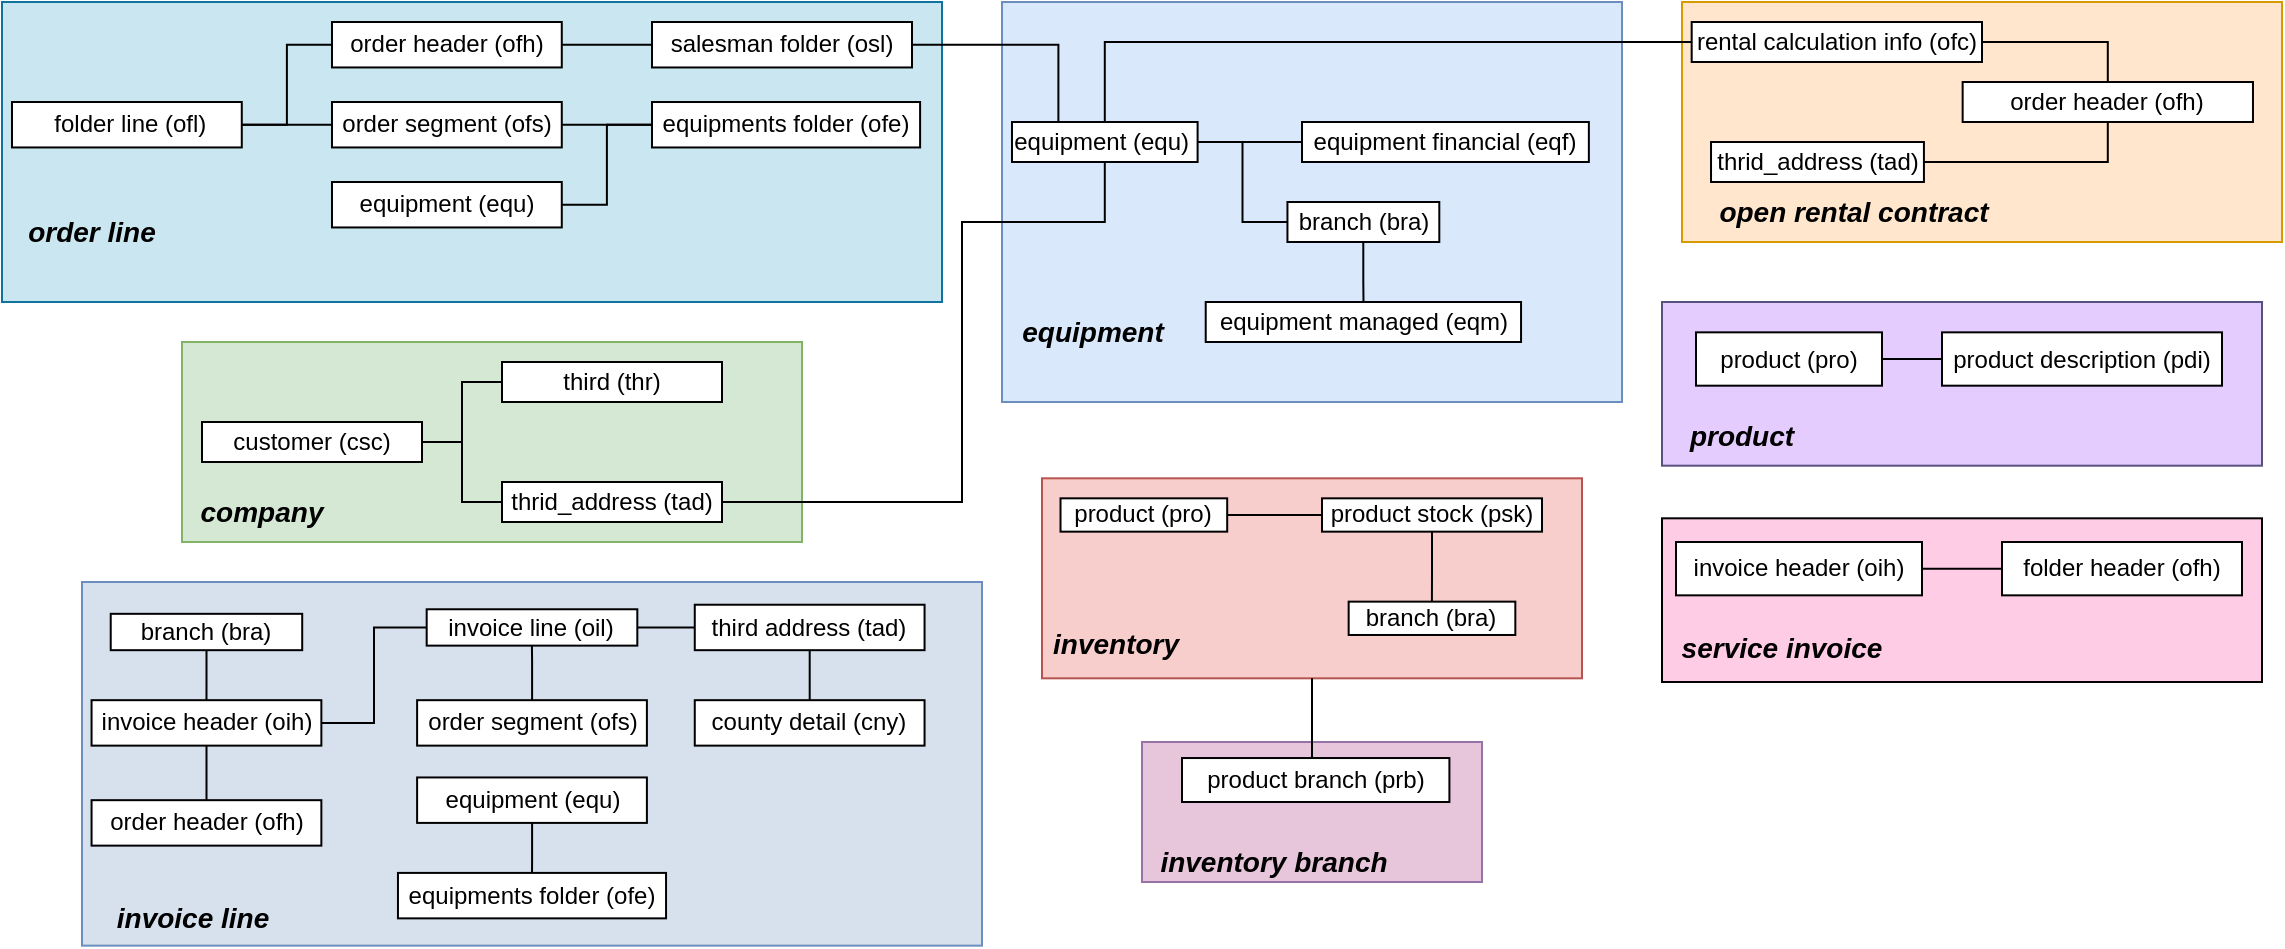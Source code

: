 <mxfile version="24.7.6">
  <diagram name="Page-1" id="41pqTYPd_riMHyJvnsnR">
    <mxGraphModel dx="2280" dy="790" grid="1" gridSize="10" guides="1" tooltips="1" connect="1" arrows="1" fold="1" page="1" pageScale="1" pageWidth="850" pageHeight="1100" math="0" shadow="0">
      <root>
        <mxCell id="0" />
        <mxCell id="1" parent="0" />
        <mxCell id="yc0b7z2JyAOwI02-eopd-51" value="" style="group" parent="1" vertex="1" connectable="0">
          <mxGeometry x="440" y="258.16" width="270" height="100" as="geometry" />
        </mxCell>
        <mxCell id="yc0b7z2JyAOwI02-eopd-43" value="" style="rounded=0;whiteSpace=wrap;html=1;fillColor=#f8cecc;strokeColor=#b85450;" parent="yc0b7z2JyAOwI02-eopd-51" vertex="1">
          <mxGeometry width="270" height="100" as="geometry" />
        </mxCell>
        <mxCell id="yc0b7z2JyAOwI02-eopd-49" value="" style="edgeStyle=orthogonalEdgeStyle;rounded=0;orthogonalLoop=1;jettySize=auto;html=1;endArrow=none;endFill=0;" parent="yc0b7z2JyAOwI02-eopd-51" source="yc0b7z2JyAOwI02-eopd-46" target="yc0b7z2JyAOwI02-eopd-47" edge="1">
          <mxGeometry relative="1" as="geometry" />
        </mxCell>
        <mxCell id="yc0b7z2JyAOwI02-eopd-46" value="product stock (psk)" style="rounded=0;whiteSpace=wrap;html=1;movable=1;resizable=1;rotatable=1;deletable=1;editable=1;locked=0;connectable=1;" parent="yc0b7z2JyAOwI02-eopd-51" vertex="1">
          <mxGeometry x="140" y="10.003" width="110.0" height="16.667" as="geometry" />
        </mxCell>
        <mxCell id="yc0b7z2JyAOwI02-eopd-48" value="" style="edgeStyle=orthogonalEdgeStyle;rounded=0;orthogonalLoop=1;jettySize=auto;html=1;endArrow=none;endFill=0;" parent="yc0b7z2JyAOwI02-eopd-51" source="yc0b7z2JyAOwI02-eopd-44" target="yc0b7z2JyAOwI02-eopd-46" edge="1">
          <mxGeometry relative="1" as="geometry" />
        </mxCell>
        <mxCell id="yc0b7z2JyAOwI02-eopd-44" value="product (pro)" style="rounded=0;whiteSpace=wrap;html=1;movable=1;resizable=1;rotatable=1;deletable=1;editable=1;locked=0;connectable=1;" parent="yc0b7z2JyAOwI02-eopd-51" vertex="1">
          <mxGeometry x="9.259" y="10.003" width="83.333" height="16.667" as="geometry" />
        </mxCell>
        <mxCell id="yc0b7z2JyAOwI02-eopd-47" value="branch (bra)" style="rounded=0;whiteSpace=wrap;html=1;movable=1;resizable=1;rotatable=1;deletable=1;editable=1;locked=0;connectable=1;" parent="yc0b7z2JyAOwI02-eopd-51" vertex="1">
          <mxGeometry x="153.33" y="61.667" width="83.333" height="16.667" as="geometry" />
        </mxCell>
        <mxCell id="yc0b7z2JyAOwI02-eopd-50" value="&lt;b&gt;&lt;i style=&quot;&quot;&gt;&lt;font style=&quot;font-size: 14px;&quot;&gt;inventory&lt;/font&gt;&lt;/i&gt;&lt;/b&gt;" style="text;html=1;align=center;verticalAlign=middle;whiteSpace=wrap;rounded=0;movable=1;resizable=1;rotatable=1;deletable=1;editable=1;locked=0;connectable=1;" parent="yc0b7z2JyAOwI02-eopd-51" vertex="1">
          <mxGeometry x="9.259" y="70" width="55.556" height="25" as="geometry" />
        </mxCell>
        <mxCell id="yc0b7z2JyAOwI02-eopd-84" value="" style="group" parent="1" vertex="1" connectable="0">
          <mxGeometry x="-40" y="310" width="450" height="181.82" as="geometry" />
        </mxCell>
        <mxCell id="yc0b7z2JyAOwI02-eopd-61" value="" style="rounded=0;whiteSpace=wrap;html=1;fillColor=#d7e1ee;strokeColor=#6c8ebf;" parent="yc0b7z2JyAOwI02-eopd-84" vertex="1">
          <mxGeometry width="450" height="181.82" as="geometry" />
        </mxCell>
        <mxCell id="yc0b7z2JyAOwI02-eopd-71" value="" style="edgeStyle=orthogonalEdgeStyle;rounded=0;orthogonalLoop=1;jettySize=auto;html=1;entryX=0;entryY=0.5;entryDx=0;entryDy=0;endArrow=none;endFill=0;" parent="yc0b7z2JyAOwI02-eopd-84" source="yc0b7z2JyAOwI02-eopd-62" target="yc0b7z2JyAOwI02-eopd-63" edge="1">
          <mxGeometry relative="1" as="geometry" />
        </mxCell>
        <mxCell id="yc0b7z2JyAOwI02-eopd-62" value="invoice header (oih)" style="rounded=0;whiteSpace=wrap;html=1;" parent="yc0b7z2JyAOwI02-eopd-84" vertex="1">
          <mxGeometry x="4.787" y="59.092" width="114.894" height="22.727" as="geometry" />
        </mxCell>
        <mxCell id="yc0b7z2JyAOwI02-eopd-63" value="invoice line (oil)" style="rounded=0;whiteSpace=wrap;html=1;" parent="yc0b7z2JyAOwI02-eopd-84" vertex="1">
          <mxGeometry x="172.34" y="13.637" width="105.319" height="18.182" as="geometry" />
        </mxCell>
        <mxCell id="yc0b7z2JyAOwI02-eopd-72" value="" style="edgeStyle=orthogonalEdgeStyle;rounded=0;orthogonalLoop=1;jettySize=auto;html=1;endArrow=none;endFill=0;" parent="yc0b7z2JyAOwI02-eopd-84" source="yc0b7z2JyAOwI02-eopd-65" target="yc0b7z2JyAOwI02-eopd-62" edge="1">
          <mxGeometry relative="1" as="geometry" />
        </mxCell>
        <mxCell id="yc0b7z2JyAOwI02-eopd-65" value="order header (ofh)" style="rounded=0;whiteSpace=wrap;html=1;" parent="yc0b7z2JyAOwI02-eopd-84" vertex="1">
          <mxGeometry x="4.787" y="109.091" width="114.894" height="22.727" as="geometry" />
        </mxCell>
        <mxCell id="yc0b7z2JyAOwI02-eopd-73" value="" style="edgeStyle=orthogonalEdgeStyle;rounded=0;orthogonalLoop=1;jettySize=auto;html=1;endArrow=none;endFill=0;" parent="yc0b7z2JyAOwI02-eopd-84" source="yc0b7z2JyAOwI02-eopd-66" target="yc0b7z2JyAOwI02-eopd-63" edge="1">
          <mxGeometry relative="1" as="geometry" />
        </mxCell>
        <mxCell id="yc0b7z2JyAOwI02-eopd-66" value="order segment (ofs)" style="rounded=0;whiteSpace=wrap;html=1;" parent="yc0b7z2JyAOwI02-eopd-84" vertex="1">
          <mxGeometry x="167.553" y="59.092" width="114.894" height="22.727" as="geometry" />
        </mxCell>
        <mxCell id="yc0b7z2JyAOwI02-eopd-76" value="" style="edgeStyle=orthogonalEdgeStyle;rounded=0;orthogonalLoop=1;jettySize=auto;html=1;endArrow=none;endFill=0;" parent="yc0b7z2JyAOwI02-eopd-84" source="yc0b7z2JyAOwI02-eopd-67" target="yc0b7z2JyAOwI02-eopd-68" edge="1">
          <mxGeometry relative="1" as="geometry" />
        </mxCell>
        <mxCell id="yc0b7z2JyAOwI02-eopd-67" value="county detail (cny)" style="rounded=0;whiteSpace=wrap;html=1;" parent="yc0b7z2JyAOwI02-eopd-84" vertex="1">
          <mxGeometry x="306.383" y="59.092" width="114.894" height="22.727" as="geometry" />
        </mxCell>
        <mxCell id="yc0b7z2JyAOwI02-eopd-74" value="" style="edgeStyle=orthogonalEdgeStyle;rounded=0;orthogonalLoop=1;jettySize=auto;html=1;entryX=1;entryY=0.5;entryDx=0;entryDy=0;endArrow=none;endFill=0;" parent="yc0b7z2JyAOwI02-eopd-84" source="yc0b7z2JyAOwI02-eopd-68" target="yc0b7z2JyAOwI02-eopd-63" edge="1">
          <mxGeometry relative="1" as="geometry" />
        </mxCell>
        <mxCell id="yc0b7z2JyAOwI02-eopd-68" value="third address (tad)" style="rounded=0;whiteSpace=wrap;html=1;" parent="yc0b7z2JyAOwI02-eopd-84" vertex="1">
          <mxGeometry x="306.383" y="11.364" width="114.894" height="22.727" as="geometry" />
        </mxCell>
        <mxCell id="yc0b7z2JyAOwI02-eopd-77" value="" style="edgeStyle=orthogonalEdgeStyle;rounded=0;orthogonalLoop=1;jettySize=auto;html=1;endArrow=none;endFill=0;" parent="yc0b7z2JyAOwI02-eopd-84" source="yc0b7z2JyAOwI02-eopd-69" target="yc0b7z2JyAOwI02-eopd-70" edge="1">
          <mxGeometry relative="1" as="geometry" />
        </mxCell>
        <mxCell id="yc0b7z2JyAOwI02-eopd-69" value="equipment (equ)" style="rounded=0;whiteSpace=wrap;html=1;" parent="yc0b7z2JyAOwI02-eopd-84" vertex="1">
          <mxGeometry x="167.553" y="97.728" width="114.894" height="22.727" as="geometry" />
        </mxCell>
        <mxCell id="yc0b7z2JyAOwI02-eopd-70" value="equipments folder (ofe)" style="rounded=0;whiteSpace=wrap;html=1;" parent="yc0b7z2JyAOwI02-eopd-84" vertex="1">
          <mxGeometry x="157.979" y="145.456" width="134.043" height="22.727" as="geometry" />
        </mxCell>
        <mxCell id="yc0b7z2JyAOwI02-eopd-78" value="" style="edgeStyle=orthogonalEdgeStyle;rounded=0;orthogonalLoop=1;jettySize=auto;html=1;entryX=0.5;entryY=0;entryDx=0;entryDy=0;endArrow=none;endFill=0;" parent="yc0b7z2JyAOwI02-eopd-84" source="yc0b7z2JyAOwI02-eopd-64" target="yc0b7z2JyAOwI02-eopd-62" edge="1">
          <mxGeometry relative="1" as="geometry" />
        </mxCell>
        <mxCell id="yc0b7z2JyAOwI02-eopd-64" value="branch (bra)" style="rounded=0;whiteSpace=wrap;html=1;" parent="yc0b7z2JyAOwI02-eopd-84" vertex="1">
          <mxGeometry x="14.362" y="15.909" width="95.745" height="18.182" as="geometry" />
        </mxCell>
        <mxCell id="yc0b7z2JyAOwI02-eopd-83" value="&lt;b&gt;&lt;i&gt;&lt;font style=&quot;font-size: 14px;&quot;&gt;invoice line&lt;/font&gt;&lt;/i&gt;&lt;/b&gt;" style="text;html=1;align=center;verticalAlign=middle;whiteSpace=wrap;rounded=0;" parent="yc0b7z2JyAOwI02-eopd-84" vertex="1">
          <mxGeometry x="4.787" y="154.547" width="100.532" height="27.273" as="geometry" />
        </mxCell>
        <mxCell id="yc0b7z2JyAOwI02-eopd-112" value="" style="group" parent="1" vertex="1" connectable="0">
          <mxGeometry x="10" y="190" width="310" height="100" as="geometry" />
        </mxCell>
        <mxCell id="AH0mW90PFepYvcTX2wYN-65" value="" style="rounded=0;whiteSpace=wrap;html=1;fillColor=#d5e8d4;strokeColor=#82b366;" parent="yc0b7z2JyAOwI02-eopd-112" vertex="1">
          <mxGeometry width="310" height="100" as="geometry" />
        </mxCell>
        <mxCell id="AH0mW90PFepYvcTX2wYN-71" style="edgeStyle=orthogonalEdgeStyle;rounded=0;orthogonalLoop=1;jettySize=auto;html=1;entryX=0;entryY=0.5;entryDx=0;entryDy=0;endArrow=none;endFill=0;" parent="yc0b7z2JyAOwI02-eopd-112" source="AH0mW90PFepYvcTX2wYN-46" target="AH0mW90PFepYvcTX2wYN-55" edge="1">
          <mxGeometry relative="1" as="geometry" />
        </mxCell>
        <mxCell id="yc0b7z2JyAOwI02-eopd-111" style="edgeStyle=orthogonalEdgeStyle;rounded=0;orthogonalLoop=1;jettySize=auto;html=1;entryX=0;entryY=0.5;entryDx=0;entryDy=0;endArrow=none;endFill=0;" parent="yc0b7z2JyAOwI02-eopd-112" source="AH0mW90PFepYvcTX2wYN-46" target="AH0mW90PFepYvcTX2wYN-47" edge="1">
          <mxGeometry relative="1" as="geometry" />
        </mxCell>
        <mxCell id="AH0mW90PFepYvcTX2wYN-46" value="customer (csc)" style="rounded=0;whiteSpace=wrap;html=1;" parent="yc0b7z2JyAOwI02-eopd-112" vertex="1">
          <mxGeometry x="10" y="40" width="110" height="20" as="geometry" />
        </mxCell>
        <mxCell id="AH0mW90PFepYvcTX2wYN-47" value="thrid_address (tad)" style="rounded=0;whiteSpace=wrap;html=1;" parent="yc0b7z2JyAOwI02-eopd-112" vertex="1">
          <mxGeometry x="160" y="70" width="110" height="20" as="geometry" />
        </mxCell>
        <mxCell id="AH0mW90PFepYvcTX2wYN-55" value="third (thr)" style="rounded=0;whiteSpace=wrap;html=1;" parent="yc0b7z2JyAOwI02-eopd-112" vertex="1">
          <mxGeometry x="160" y="10" width="110" height="20" as="geometry" />
        </mxCell>
        <mxCell id="AH0mW90PFepYvcTX2wYN-75" value="&lt;b&gt;&lt;font style=&quot;font-size: 14px;&quot;&gt;&lt;i&gt;company&lt;/i&gt;&lt;/font&gt;&lt;/b&gt;" style="text;html=1;align=center;verticalAlign=middle;whiteSpace=wrap;rounded=0;" parent="yc0b7z2JyAOwI02-eopd-112" vertex="1">
          <mxGeometry x="10" y="70" width="60" height="30" as="geometry" />
        </mxCell>
        <mxCell id="yc0b7z2JyAOwI02-eopd-115" value="" style="group" parent="1" vertex="1" connectable="0">
          <mxGeometry x="420" y="20" width="310" height="200" as="geometry" />
        </mxCell>
        <mxCell id="AH0mW90PFepYvcTX2wYN-17" value="" style="rounded=0;whiteSpace=wrap;html=1;fillColor=#dae8fc;strokeColor=#6c8ebf;" parent="yc0b7z2JyAOwI02-eopd-115" vertex="1">
          <mxGeometry width="310" height="200" as="geometry" />
        </mxCell>
        <mxCell id="yc0b7z2JyAOwI02-eopd-32" style="edgeStyle=orthogonalEdgeStyle;rounded=0;orthogonalLoop=1;jettySize=auto;html=1;entryX=0;entryY=0.5;entryDx=0;entryDy=0;endArrow=none;endFill=0;" parent="yc0b7z2JyAOwI02-eopd-115" source="AH0mW90PFepYvcTX2wYN-4" target="AH0mW90PFepYvcTX2wYN-18" edge="1">
          <mxGeometry relative="1" as="geometry" />
        </mxCell>
        <mxCell id="yc0b7z2JyAOwI02-eopd-113" style="edgeStyle=orthogonalEdgeStyle;rounded=0;orthogonalLoop=1;jettySize=auto;html=1;entryX=0;entryY=0.5;entryDx=0;entryDy=0;endArrow=none;endFill=0;" parent="yc0b7z2JyAOwI02-eopd-115" source="AH0mW90PFepYvcTX2wYN-4" target="AH0mW90PFepYvcTX2wYN-20" edge="1">
          <mxGeometry relative="1" as="geometry" />
        </mxCell>
        <mxCell id="AH0mW90PFepYvcTX2wYN-4" value="equipment (equ)&amp;nbsp;" style="whiteSpace=wrap;html=1;rounded=0;" parent="yc0b7z2JyAOwI02-eopd-115" vertex="1">
          <mxGeometry x="4.995" y="60.0" width="92.806" height="20" as="geometry" />
        </mxCell>
        <mxCell id="yc0b7z2JyAOwI02-eopd-33" style="edgeStyle=orthogonalEdgeStyle;rounded=0;orthogonalLoop=1;jettySize=auto;html=1;endArrow=none;endFill=0;" parent="yc0b7z2JyAOwI02-eopd-115" source="AH0mW90PFepYvcTX2wYN-18" target="AH0mW90PFepYvcTX2wYN-22" edge="1">
          <mxGeometry relative="1" as="geometry" />
        </mxCell>
        <mxCell id="AH0mW90PFepYvcTX2wYN-18" value="branch (bra)" style="whiteSpace=wrap;html=1;rounded=0;" parent="yc0b7z2JyAOwI02-eopd-115" vertex="1">
          <mxGeometry x="142.724" y="100.0" width="75.932" height="20" as="geometry" />
        </mxCell>
        <mxCell id="AH0mW90PFepYvcTX2wYN-20" value="equipment financial (eqf)" style="whiteSpace=wrap;html=1;rounded=0;" parent="yc0b7z2JyAOwI02-eopd-115" vertex="1">
          <mxGeometry x="150.003" y="60" width="143.427" height="20" as="geometry" />
        </mxCell>
        <mxCell id="AH0mW90PFepYvcTX2wYN-22" value="equipment managed (eqm)" style="whiteSpace=wrap;html=1;rounded=0;" parent="yc0b7z2JyAOwI02-eopd-115" vertex="1">
          <mxGeometry x="101.861" y="150" width="157.666" height="20" as="geometry" />
        </mxCell>
        <mxCell id="AH0mW90PFepYvcTX2wYN-77" value="&lt;b&gt;&lt;font style=&quot;font-size: 14px;&quot;&gt;&lt;i&gt;equipment&lt;/i&gt;&lt;/font&gt;&lt;/b&gt;" style="text;html=1;align=center;verticalAlign=middle;whiteSpace=wrap;rounded=0;" parent="yc0b7z2JyAOwI02-eopd-115" vertex="1">
          <mxGeometry x="19.995" y="150" width="50.621" height="30" as="geometry" />
        </mxCell>
        <mxCell id="yc0b7z2JyAOwI02-eopd-110" style="edgeStyle=orthogonalEdgeStyle;rounded=0;orthogonalLoop=1;jettySize=auto;html=1;entryX=1;entryY=0.5;entryDx=0;entryDy=0;endArrow=none;endFill=0;" parent="1" source="AH0mW90PFepYvcTX2wYN-4" target="AH0mW90PFepYvcTX2wYN-47" edge="1">
          <mxGeometry relative="1" as="geometry">
            <Array as="points">
              <mxPoint x="471" y="130" />
              <mxPoint x="400" y="130" />
              <mxPoint x="400" y="270" />
            </Array>
          </mxGeometry>
        </mxCell>
        <mxCell id="yc0b7z2JyAOwI02-eopd-24" value="" style="group" parent="1" vertex="1" connectable="0">
          <mxGeometry x="760" y="20" width="300" height="120" as="geometry" />
        </mxCell>
        <mxCell id="yc0b7z2JyAOwI02-eopd-5" value="" style="rounded=0;whiteSpace=wrap;html=1;fillColor=#ffe6cc;strokeColor=#d79b00;" parent="yc0b7z2JyAOwI02-eopd-24" vertex="1">
          <mxGeometry width="300" height="120" as="geometry" />
        </mxCell>
        <mxCell id="yc0b7z2JyAOwI02-eopd-23" style="edgeStyle=orthogonalEdgeStyle;rounded=0;orthogonalLoop=1;jettySize=auto;html=1;exitX=1;exitY=0.5;exitDx=0;exitDy=0;entryX=0.5;entryY=0;entryDx=0;entryDy=0;endArrow=none;endFill=0;" parent="yc0b7z2JyAOwI02-eopd-24" source="yc0b7z2JyAOwI02-eopd-6" target="yc0b7z2JyAOwI02-eopd-13" edge="1">
          <mxGeometry relative="1" as="geometry" />
        </mxCell>
        <mxCell id="yc0b7z2JyAOwI02-eopd-6" value="rental calculation info (ofc)" style="rounded=0;whiteSpace=wrap;html=1;" parent="yc0b7z2JyAOwI02-eopd-24" vertex="1">
          <mxGeometry x="4.839" y="10" width="145.161" height="20" as="geometry" />
        </mxCell>
        <mxCell id="yc0b7z2JyAOwI02-eopd-8" value="&lt;b&gt;&lt;i&gt;&lt;font style=&quot;font-size: 14px;&quot;&gt;open rental contract&lt;/font&gt;&lt;/i&gt;&lt;/b&gt;" style="text;html=1;align=center;verticalAlign=middle;whiteSpace=wrap;rounded=0;" parent="yc0b7z2JyAOwI02-eopd-24" vertex="1">
          <mxGeometry y="90" width="171.61" height="30" as="geometry" />
        </mxCell>
        <mxCell id="yc0b7z2JyAOwI02-eopd-13" value="order header (ofh)" style="rounded=0;whiteSpace=wrap;html=1;" parent="yc0b7z2JyAOwI02-eopd-24" vertex="1">
          <mxGeometry x="140.323" y="40" width="145.161" height="20" as="geometry" />
        </mxCell>
        <mxCell id="yc0b7z2JyAOwI02-eopd-25" value="" style="edgeStyle=orthogonalEdgeStyle;rounded=0;orthogonalLoop=1;jettySize=auto;html=1;endArrow=none;endFill=0;" parent="yc0b7z2JyAOwI02-eopd-24" source="yc0b7z2JyAOwI02-eopd-14" target="yc0b7z2JyAOwI02-eopd-13" edge="1">
          <mxGeometry relative="1" as="geometry">
            <Array as="points">
              <mxPoint x="212.903" y="80" />
            </Array>
          </mxGeometry>
        </mxCell>
        <mxCell id="yc0b7z2JyAOwI02-eopd-14" value="thrid_address (tad)" style="rounded=0;whiteSpace=wrap;html=1;" parent="yc0b7z2JyAOwI02-eopd-24" vertex="1">
          <mxGeometry x="14.516" y="70" width="106.452" height="20" as="geometry" />
        </mxCell>
        <mxCell id="yc0b7z2JyAOwI02-eopd-117" style="edgeStyle=orthogonalEdgeStyle;rounded=0;orthogonalLoop=1;jettySize=auto;html=1;entryX=0;entryY=0.5;entryDx=0;entryDy=0;endArrow=none;endFill=0;" parent="1" source="AH0mW90PFepYvcTX2wYN-4" target="yc0b7z2JyAOwI02-eopd-6" edge="1">
          <mxGeometry relative="1" as="geometry">
            <Array as="points">
              <mxPoint x="471" y="40" />
            </Array>
          </mxGeometry>
        </mxCell>
        <mxCell id="yc0b7z2JyAOwI02-eopd-121" value="" style="group" parent="1" vertex="1" connectable="0">
          <mxGeometry x="490" y="390" width="170" height="70.63" as="geometry" />
        </mxCell>
        <mxCell id="yc0b7z2JyAOwI02-eopd-52" value="" style="rounded=0;whiteSpace=wrap;html=1;fillColor=#e7c6db;strokeColor=#9673a6;" parent="yc0b7z2JyAOwI02-eopd-121" vertex="1">
          <mxGeometry width="170" height="70" as="geometry" />
        </mxCell>
        <mxCell id="yc0b7z2JyAOwI02-eopd-53" value="&lt;b&gt;&lt;i&gt;&lt;font style=&quot;font-size: 14px;&quot;&gt;inventory branch&lt;/font&gt;&lt;/i&gt;&lt;/b&gt;" style="text;html=1;align=center;verticalAlign=middle;whiteSpace=wrap;rounded=0;" parent="yc0b7z2JyAOwI02-eopd-121" vertex="1">
          <mxGeometry x="6.3" y="50" width="120" height="20.63" as="geometry" />
        </mxCell>
        <mxCell id="yc0b7z2JyAOwI02-eopd-55" value="product branch (prb)" style="rounded=0;whiteSpace=wrap;html=1;movable=1;resizable=1;rotatable=1;deletable=1;editable=1;locked=0;connectable=1;" parent="yc0b7z2JyAOwI02-eopd-121" vertex="1">
          <mxGeometry x="20.0" y="8.02" width="133.7" height="21.98" as="geometry" />
        </mxCell>
        <mxCell id="yc0b7z2JyAOwI02-eopd-127" value="" style="group;fillColor=#d0cee2;strokeColor=#56517e;" parent="1" vertex="1" connectable="0">
          <mxGeometry x="-80" y="20" width="470" height="150" as="geometry" />
        </mxCell>
        <mxCell id="yc0b7z2JyAOwI02-eopd-86" value="" style="rounded=0;whiteSpace=wrap;html=1;fillColor=#cae6f1;strokeColor=#10739e;" parent="yc0b7z2JyAOwI02-eopd-127" vertex="1">
          <mxGeometry width="470" height="150" as="geometry" />
        </mxCell>
        <mxCell id="yc0b7z2JyAOwI02-eopd-87" value="&lt;b&gt;&lt;i&gt;&lt;font style=&quot;font-size: 14px;&quot;&gt;order line&lt;/font&gt;&lt;/i&gt;&lt;/b&gt;" style="text;html=1;align=center;verticalAlign=middle;whiteSpace=wrap;rounded=0;" parent="yc0b7z2JyAOwI02-eopd-127" vertex="1">
          <mxGeometry x="10" y="100.0" width="70" height="30" as="geometry" />
        </mxCell>
        <mxCell id="yc0b7z2JyAOwI02-eopd-126" value="" style="edgeStyle=orthogonalEdgeStyle;rounded=0;orthogonalLoop=1;jettySize=auto;html=1;endArrow=none;endFill=0;" parent="yc0b7z2JyAOwI02-eopd-127" source="yc0b7z2JyAOwI02-eopd-88" target="yc0b7z2JyAOwI02-eopd-125" edge="1">
          <mxGeometry relative="1" as="geometry" />
        </mxCell>
        <mxCell id="yc0b7z2JyAOwI02-eopd-88" value="order header (ofh)" style="rounded=0;whiteSpace=wrap;html=1;" parent="yc0b7z2JyAOwI02-eopd-127" vertex="1">
          <mxGeometry x="164.997" y="10.001" width="114.894" height="22.727" as="geometry" />
        </mxCell>
        <mxCell id="yc0b7z2JyAOwI02-eopd-93" value="" style="edgeStyle=orthogonalEdgeStyle;rounded=0;orthogonalLoop=1;jettySize=auto;html=1;endArrow=none;endFill=0;" parent="yc0b7z2JyAOwI02-eopd-127" source="yc0b7z2JyAOwI02-eopd-89" target="yc0b7z2JyAOwI02-eopd-91" edge="1">
          <mxGeometry relative="1" as="geometry" />
        </mxCell>
        <mxCell id="yc0b7z2JyAOwI02-eopd-94" style="edgeStyle=orthogonalEdgeStyle;rounded=0;orthogonalLoop=1;jettySize=auto;html=1;entryX=0;entryY=0.5;entryDx=0;entryDy=0;endArrow=none;endFill=0;" parent="yc0b7z2JyAOwI02-eopd-127" source="yc0b7z2JyAOwI02-eopd-89" target="yc0b7z2JyAOwI02-eopd-88" edge="1">
          <mxGeometry relative="1" as="geometry" />
        </mxCell>
        <mxCell id="yc0b7z2JyAOwI02-eopd-89" value="&amp;nbsp;folder line (ofl)" style="rounded=0;whiteSpace=wrap;html=1;" parent="yc0b7z2JyAOwI02-eopd-127" vertex="1">
          <mxGeometry x="4.997" y="50.001" width="114.894" height="22.727" as="geometry" />
        </mxCell>
        <mxCell id="yc0b7z2JyAOwI02-eopd-90" value="equipment (equ)" style="rounded=0;whiteSpace=wrap;html=1;" parent="yc0b7z2JyAOwI02-eopd-127" vertex="1">
          <mxGeometry x="164.993" y="89.998" width="114.894" height="22.727" as="geometry" />
        </mxCell>
        <mxCell id="yc0b7z2JyAOwI02-eopd-91" value="order segment (ofs)" style="rounded=0;whiteSpace=wrap;html=1;" parent="yc0b7z2JyAOwI02-eopd-127" vertex="1">
          <mxGeometry x="164.993" y="50.002" width="114.894" height="22.727" as="geometry" />
        </mxCell>
        <mxCell id="yc0b7z2JyAOwI02-eopd-96" value="" style="edgeStyle=orthogonalEdgeStyle;rounded=0;orthogonalLoop=1;jettySize=auto;html=1;endArrow=none;endFill=0;" parent="yc0b7z2JyAOwI02-eopd-127" source="yc0b7z2JyAOwI02-eopd-95" target="yc0b7z2JyAOwI02-eopd-91" edge="1">
          <mxGeometry relative="1" as="geometry" />
        </mxCell>
        <mxCell id="yc0b7z2JyAOwI02-eopd-97" style="edgeStyle=orthogonalEdgeStyle;rounded=0;orthogonalLoop=1;jettySize=auto;html=1;entryX=1;entryY=0.5;entryDx=0;entryDy=0;endArrow=none;endFill=0;" parent="yc0b7z2JyAOwI02-eopd-127" source="yc0b7z2JyAOwI02-eopd-95" target="yc0b7z2JyAOwI02-eopd-90" edge="1">
          <mxGeometry relative="1" as="geometry" />
        </mxCell>
        <mxCell id="yc0b7z2JyAOwI02-eopd-95" value="equipments folder (ofe)" style="rounded=0;whiteSpace=wrap;html=1;" parent="yc0b7z2JyAOwI02-eopd-127" vertex="1">
          <mxGeometry x="324.999" y="50.006" width="134.043" height="22.727" as="geometry" />
        </mxCell>
        <mxCell id="yc0b7z2JyAOwI02-eopd-125" value="salesman folder (osl)" style="rounded=0;whiteSpace=wrap;html=1;" parent="yc0b7z2JyAOwI02-eopd-127" vertex="1">
          <mxGeometry x="325" y="10" width="130" height="22.73" as="geometry" />
        </mxCell>
        <mxCell id="yc0b7z2JyAOwI02-eopd-123" value="" style="edgeStyle=orthogonalEdgeStyle;rounded=0;orthogonalLoop=1;jettySize=auto;html=1;entryX=0.5;entryY=1;entryDx=0;entryDy=0;exitX=0.5;exitY=0;exitDx=0;exitDy=0;endArrow=none;endFill=0;" parent="1" source="yc0b7z2JyAOwI02-eopd-55" target="yc0b7z2JyAOwI02-eopd-43" edge="1">
          <mxGeometry relative="1" as="geometry" />
        </mxCell>
        <mxCell id="yc0b7z2JyAOwI02-eopd-135" value="" style="group" parent="1" vertex="1" connectable="0">
          <mxGeometry x="750" y="170.0" width="300" height="81.84" as="geometry" />
        </mxCell>
        <mxCell id="yc0b7z2JyAOwI02-eopd-129" value="" style="rounded=0;whiteSpace=wrap;html=1;fillColor=#E5CCFF;strokeColor=#56517e;" parent="yc0b7z2JyAOwI02-eopd-135" vertex="1">
          <mxGeometry width="300" height="81.84" as="geometry" />
        </mxCell>
        <mxCell id="yc0b7z2JyAOwI02-eopd-130" value="&lt;b&gt;&lt;i&gt;&lt;font style=&quot;font-size: 14px;&quot;&gt;product&lt;/font&gt;&lt;/i&gt;&lt;/b&gt;" style="text;html=1;align=center;verticalAlign=middle;whiteSpace=wrap;rounded=0;" parent="yc0b7z2JyAOwI02-eopd-135" vertex="1">
          <mxGeometry x="10" y="51.84" width="60" height="30" as="geometry" />
        </mxCell>
        <mxCell id="yc0b7z2JyAOwI02-eopd-134" value="" style="edgeStyle=orthogonalEdgeStyle;rounded=0;orthogonalLoop=1;jettySize=auto;html=1;endArrow=none;endFill=0;" parent="yc0b7z2JyAOwI02-eopd-135" source="yc0b7z2JyAOwI02-eopd-132" target="yc0b7z2JyAOwI02-eopd-133" edge="1">
          <mxGeometry relative="1" as="geometry" />
        </mxCell>
        <mxCell id="yc0b7z2JyAOwI02-eopd-132" value="product (pro)" style="rounded=0;whiteSpace=wrap;html=1;movable=1;resizable=1;rotatable=1;deletable=1;editable=1;locked=0;connectable=1;" parent="yc0b7z2JyAOwI02-eopd-135" vertex="1">
          <mxGeometry x="17" y="15.17" width="93" height="26.67" as="geometry" />
        </mxCell>
        <mxCell id="yc0b7z2JyAOwI02-eopd-133" value="product description (pdi)" style="rounded=0;whiteSpace=wrap;html=1;movable=1;resizable=1;rotatable=1;deletable=1;editable=1;locked=0;connectable=1;" parent="yc0b7z2JyAOwI02-eopd-135" vertex="1">
          <mxGeometry x="140" y="15.17" width="140" height="26.67" as="geometry" />
        </mxCell>
        <mxCell id="yc0b7z2JyAOwI02-eopd-141" value="" style="group" parent="1" vertex="1" connectable="0">
          <mxGeometry x="750" y="278.16" width="300" height="81.84" as="geometry" />
        </mxCell>
        <mxCell id="yc0b7z2JyAOwI02-eopd-136" value="" style="rounded=0;whiteSpace=wrap;html=1;fillColor=#FFCCE6;" parent="yc0b7z2JyAOwI02-eopd-141" vertex="1">
          <mxGeometry width="300" height="81.84" as="geometry" />
        </mxCell>
        <mxCell id="yc0b7z2JyAOwI02-eopd-140" value="" style="edgeStyle=orthogonalEdgeStyle;rounded=0;orthogonalLoop=1;jettySize=auto;html=1;endArrow=none;endFill=0;" parent="yc0b7z2JyAOwI02-eopd-141" source="yc0b7z2JyAOwI02-eopd-137" target="yc0b7z2JyAOwI02-eopd-138" edge="1">
          <mxGeometry relative="1" as="geometry" />
        </mxCell>
        <mxCell id="yc0b7z2JyAOwI02-eopd-137" value="invoice header (oih)" style="rounded=0;whiteSpace=wrap;html=1;movable=1;resizable=1;rotatable=1;deletable=1;editable=1;locked=0;connectable=1;" parent="yc0b7z2JyAOwI02-eopd-141" vertex="1">
          <mxGeometry x="7" y="11.84" width="123" height="26.67" as="geometry" />
        </mxCell>
        <mxCell id="yc0b7z2JyAOwI02-eopd-138" value="folder header (ofh)" style="rounded=0;whiteSpace=wrap;html=1;movable=1;resizable=1;rotatable=1;deletable=1;editable=1;locked=0;connectable=1;" parent="yc0b7z2JyAOwI02-eopd-141" vertex="1">
          <mxGeometry x="170" y="11.84" width="120" height="26.67" as="geometry" />
        </mxCell>
        <mxCell id="yc0b7z2JyAOwI02-eopd-139" value="&lt;b&gt;&lt;i&gt;&lt;font style=&quot;font-size: 14px;&quot;&gt;service invoice&lt;/font&gt;&lt;/i&gt;&lt;/b&gt;" style="text;html=1;align=center;verticalAlign=middle;whiteSpace=wrap;rounded=0;" parent="yc0b7z2JyAOwI02-eopd-141" vertex="1">
          <mxGeometry y="50" width="120" height="30" as="geometry" />
        </mxCell>
        <mxCell id="J1-qcEv9Xos73JxZvN3k-1" value="" style="rounded=0;orthogonalLoop=1;jettySize=auto;html=1;entryX=0.25;entryY=0;entryDx=0;entryDy=0;edgeStyle=orthogonalEdgeStyle;strokeColor=default;endArrow=none;endFill=0;" edge="1" parent="1" source="yc0b7z2JyAOwI02-eopd-125" target="AH0mW90PFepYvcTX2wYN-4">
          <mxGeometry relative="1" as="geometry" />
        </mxCell>
      </root>
    </mxGraphModel>
  </diagram>
</mxfile>
